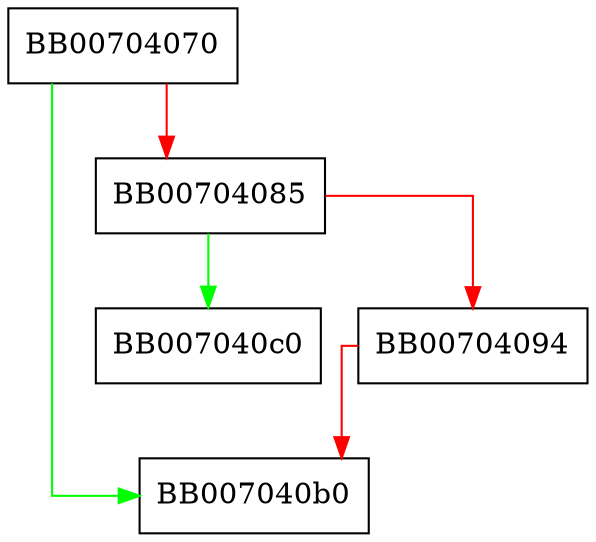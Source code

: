 digraph ossl_cipher_trailingdata {
  node [shape="box"];
  graph [splines=ortho];
  BB00704070 -> BB007040b0 [color="green"];
  BB00704070 -> BB00704085 [color="red"];
  BB00704085 -> BB007040c0 [color="green"];
  BB00704085 -> BB00704094 [color="red"];
  BB00704094 -> BB007040b0 [color="red"];
}